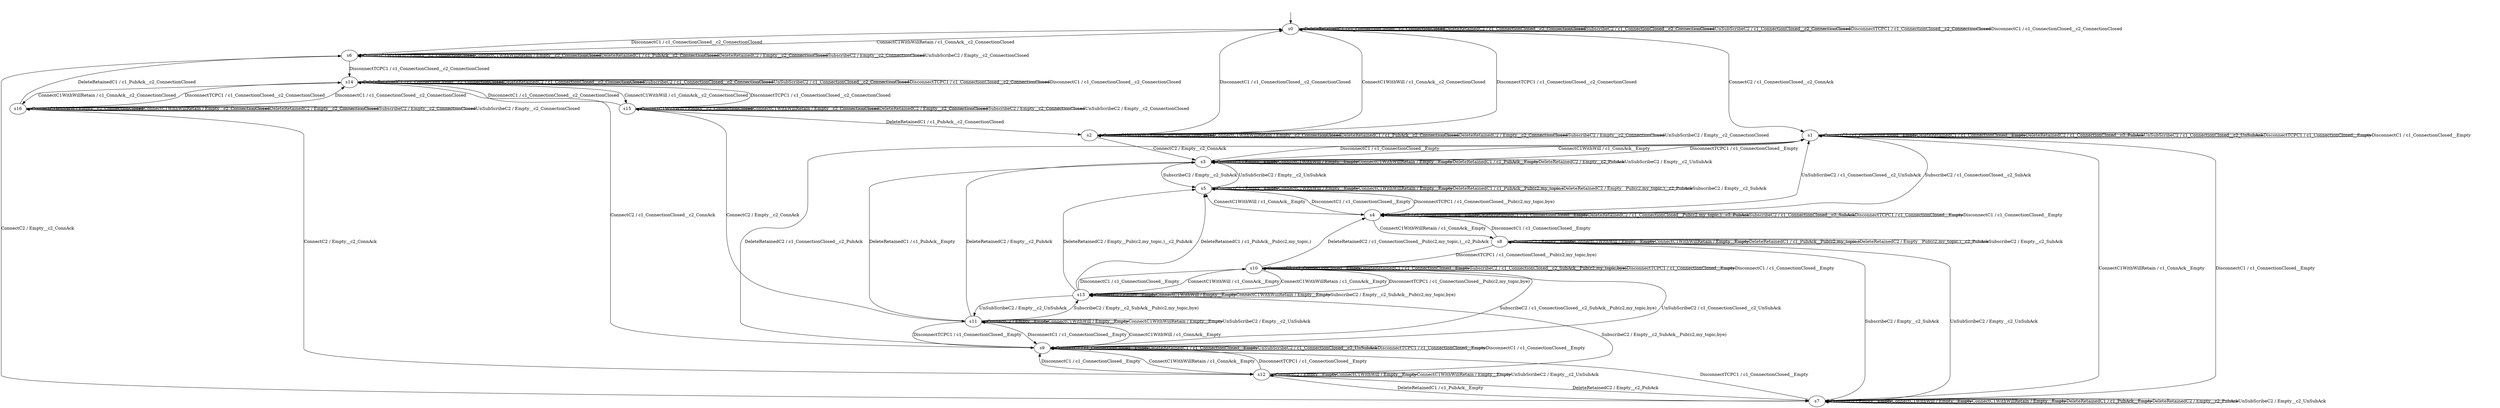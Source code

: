 digraph h3 {
s0 [label="s0"];
s1 [label="s1"];
s2 [label="s2"];
s3 [label="s3"];
s4 [label="s4"];
s5 [label="s5"];
s6 [label="s6"];
s7 [label="s7"];
s8 [label="s8"];
s9 [label="s9"];
s10 [label="s10"];
s11 [label="s11"];
s12 [label="s12"];
s13 [label="s13"];
s14 [label="s14"];
s15 [label="s15"];
s16 [label="s16"];
s0 -> s1 [label="ConnectC2 / c1_ConnectionClosed__c2_ConnAck"];
s0 -> s2 [label="ConnectC1WithWill / c1_ConnAck__c2_ConnectionClosed"];
s0 -> s6 [label="ConnectC1WithWillRetain / c1_ConnAck__c2_ConnectionClosed"];
s0 -> s0 [label="DeleteRetainedC1 / c1_ConnectionClosed__c2_ConnectionClosed"];
s0 -> s0 [label="DeleteRetainedC2 / c1_ConnectionClosed__c2_ConnectionClosed"];
s0 -> s0 [label="SubscribeC2 / c1_ConnectionClosed__c2_ConnectionClosed"];
s0 -> s0 [label="UnSubScribeC2 / c1_ConnectionClosed__c2_ConnectionClosed"];
s0 -> s0 [label="DisconnectTCPC1 / c1_ConnectionClosed__c2_ConnectionClosed"];
s0 -> s0 [label="DisconnectC1 / c1_ConnectionClosed__c2_ConnectionClosed"];
s1 -> s1 [label="ConnectC2 / c1_ConnectionClosed__Empty"];
s1 -> s3 [label="ConnectC1WithWill / c1_ConnAck__Empty"];
s1 -> s7 [label="ConnectC1WithWillRetain / c1_ConnAck__Empty"];
s1 -> s1 [label="DeleteRetainedC1 / c1_ConnectionClosed__Empty"];
s1 -> s1 [label="DeleteRetainedC2 / c1_ConnectionClosed__c2_PubAck"];
s1 -> s4 [label="SubscribeC2 / c1_ConnectionClosed__c2_SubAck"];
s1 -> s1 [label="UnSubScribeC2 / c1_ConnectionClosed__c2_UnSubAck"];
s1 -> s1 [label="DisconnectTCPC1 / c1_ConnectionClosed__Empty"];
s1 -> s1 [label="DisconnectC1 / c1_ConnectionClosed__Empty"];
s2 -> s3 [label="ConnectC2 / Empty__c2_ConnAck"];
s2 -> s2 [label="ConnectC1WithWill / Empty__c2_ConnectionClosed"];
s2 -> s2 [label="ConnectC1WithWillRetain / Empty__c2_ConnectionClosed"];
s2 -> s2 [label="DeleteRetainedC1 / c1_PubAck__c2_ConnectionClosed"];
s2 -> s2 [label="DeleteRetainedC2 / Empty__c2_ConnectionClosed"];
s2 -> s2 [label="SubscribeC2 / Empty__c2_ConnectionClosed"];
s2 -> s2 [label="UnSubScribeC2 / Empty__c2_ConnectionClosed"];
s2 -> s0 [label="DisconnectTCPC1 / c1_ConnectionClosed__c2_ConnectionClosed"];
s2 -> s0 [label="DisconnectC1 / c1_ConnectionClosed__c2_ConnectionClosed"];
s3 -> s3 [label="ConnectC2 / Empty__Empty"];
s3 -> s3 [label="ConnectC1WithWill / Empty__Empty"];
s3 -> s3 [label="ConnectC1WithWillRetain / Empty__Empty"];
s3 -> s3 [label="DeleteRetainedC1 / c1_PubAck__Empty"];
s3 -> s3 [label="DeleteRetainedC2 / Empty__c2_PubAck"];
s3 -> s5 [label="SubscribeC2 / Empty__c2_SubAck"];
s3 -> s3 [label="UnSubScribeC2 / Empty__c2_UnSubAck"];
s3 -> s1 [label="DisconnectTCPC1 / c1_ConnectionClosed__Empty"];
s3 -> s1 [label="DisconnectC1 / c1_ConnectionClosed__Empty"];
s4 -> s4 [label="ConnectC2 / c1_ConnectionClosed__Empty"];
s4 -> s5 [label="ConnectC1WithWill / c1_ConnAck__Empty"];
s4 -> s8 [label="ConnectC1WithWillRetain / c1_ConnAck__Empty"];
s4 -> s4 [label="DeleteRetainedC1 / c1_ConnectionClosed__Empty"];
s4 -> s4 [label="DeleteRetainedC2 / c1_ConnectionClosed__Pub(c2,my_topic,)__c2_PubAck"];
s4 -> s4 [label="SubscribeC2 / c1_ConnectionClosed__c2_SubAck"];
s4 -> s1 [label="UnSubScribeC2 / c1_ConnectionClosed__c2_UnSubAck"];
s4 -> s4 [label="DisconnectTCPC1 / c1_ConnectionClosed__Empty"];
s4 -> s4 [label="DisconnectC1 / c1_ConnectionClosed__Empty"];
s5 -> s5 [label="ConnectC2 / Empty__Empty"];
s5 -> s5 [label="ConnectC1WithWill / Empty__Empty"];
s5 -> s5 [label="ConnectC1WithWillRetain / Empty__Empty"];
s5 -> s5 [label="DeleteRetainedC1 / c1_PubAck__Pub(c2,my_topic,)"];
s5 -> s5 [label="DeleteRetainedC2 / Empty__Pub(c2,my_topic,)__c2_PubAck"];
s5 -> s5 [label="SubscribeC2 / Empty__c2_SubAck"];
s5 -> s3 [label="UnSubScribeC2 / Empty__c2_UnSubAck"];
s5 -> s4 [label="DisconnectTCPC1 / c1_ConnectionClosed__Pub(c2,my_topic,bye)"];
s5 -> s4 [label="DisconnectC1 / c1_ConnectionClosed__Empty"];
s6 -> s7 [label="ConnectC2 / Empty__c2_ConnAck"];
s6 -> s6 [label="ConnectC1WithWill / Empty__c2_ConnectionClosed"];
s6 -> s6 [label="ConnectC1WithWillRetain / Empty__c2_ConnectionClosed"];
s6 -> s6 [label="DeleteRetainedC1 / c1_PubAck__c2_ConnectionClosed"];
s6 -> s6 [label="DeleteRetainedC2 / Empty__c2_ConnectionClosed"];
s6 -> s6 [label="SubscribeC2 / Empty__c2_ConnectionClosed"];
s6 -> s6 [label="UnSubScribeC2 / Empty__c2_ConnectionClosed"];
s6 -> s14 [label="DisconnectTCPC1 / c1_ConnectionClosed__c2_ConnectionClosed"];
s6 -> s0 [label="DisconnectC1 / c1_ConnectionClosed__c2_ConnectionClosed"];
s7 -> s7 [label="ConnectC2 / Empty__Empty"];
s7 -> s7 [label="ConnectC1WithWill / Empty__Empty"];
s7 -> s7 [label="ConnectC1WithWillRetain / Empty__Empty"];
s7 -> s7 [label="DeleteRetainedC1 / c1_PubAck__Empty"];
s7 -> s7 [label="DeleteRetainedC2 / Empty__c2_PubAck"];
s7 -> s8 [label="SubscribeC2 / Empty__c2_SubAck"];
s7 -> s7 [label="UnSubScribeC2 / Empty__c2_UnSubAck"];
s7 -> s9 [label="DisconnectTCPC1 / c1_ConnectionClosed__Empty"];
s7 -> s1 [label="DisconnectC1 / c1_ConnectionClosed__Empty"];
s8 -> s8 [label="ConnectC2 / Empty__Empty"];
s8 -> s8 [label="ConnectC1WithWill / Empty__Empty"];
s8 -> s8 [label="ConnectC1WithWillRetain / Empty__Empty"];
s8 -> s8 [label="DeleteRetainedC1 / c1_PubAck__Pub(c2,my_topic,)"];
s8 -> s8 [label="DeleteRetainedC2 / Empty__Pub(c2,my_topic,)__c2_PubAck"];
s8 -> s8 [label="SubscribeC2 / Empty__c2_SubAck"];
s8 -> s7 [label="UnSubScribeC2 / Empty__c2_UnSubAck"];
s8 -> s10 [label="DisconnectTCPC1 / c1_ConnectionClosed__Pub(c2,my_topic,bye)"];
s8 -> s4 [label="DisconnectC1 / c1_ConnectionClosed__Empty"];
s9 -> s9 [label="ConnectC2 / c1_ConnectionClosed__Empty"];
s9 -> s11 [label="ConnectC1WithWill / c1_ConnAck__Empty"];
s9 -> s12 [label="ConnectC1WithWillRetain / c1_ConnAck__Empty"];
s9 -> s9 [label="DeleteRetainedC1 / c1_ConnectionClosed__Empty"];
s9 -> s1 [label="DeleteRetainedC2 / c1_ConnectionClosed__c2_PubAck"];
s9 -> s10 [label="SubscribeC2 / c1_ConnectionClosed__c2_SubAck__Pub(c2,my_topic,bye)"];
s9 -> s9 [label="UnSubScribeC2 / c1_ConnectionClosed__c2_UnSubAck"];
s9 -> s9 [label="DisconnectTCPC1 / c1_ConnectionClosed__Empty"];
s9 -> s9 [label="DisconnectC1 / c1_ConnectionClosed__Empty"];
s10 -> s10 [label="ConnectC2 / c1_ConnectionClosed__Empty"];
s10 -> s13 [label="ConnectC1WithWill / c1_ConnAck__Empty"];
s10 -> s13 [label="ConnectC1WithWillRetain / c1_ConnAck__Empty"];
s10 -> s10 [label="DeleteRetainedC1 / c1_ConnectionClosed__Empty"];
s10 -> s4 [label="DeleteRetainedC2 / c1_ConnectionClosed__Pub(c2,my_topic,)__c2_PubAck"];
s10 -> s10 [label="SubscribeC2 / c1_ConnectionClosed__c2_SubAck__Pub(c2,my_topic,bye)"];
s10 -> s9 [label="UnSubScribeC2 / c1_ConnectionClosed__c2_UnSubAck"];
s10 -> s10 [label="DisconnectTCPC1 / c1_ConnectionClosed__Empty"];
s10 -> s10 [label="DisconnectC1 / c1_ConnectionClosed__Empty"];
s11 -> s11 [label="ConnectC2 / Empty__Empty"];
s11 -> s11 [label="ConnectC1WithWill / Empty__Empty"];
s11 -> s11 [label="ConnectC1WithWillRetain / Empty__Empty"];
s11 -> s3 [label="DeleteRetainedC1 / c1_PubAck__Empty"];
s11 -> s3 [label="DeleteRetainedC2 / Empty__c2_PubAck"];
s11 -> s13 [label="SubscribeC2 / Empty__c2_SubAck__Pub(c2,my_topic,bye)"];
s11 -> s11 [label="UnSubScribeC2 / Empty__c2_UnSubAck"];
s11 -> s9 [label="DisconnectTCPC1 / c1_ConnectionClosed__Empty"];
s11 -> s9 [label="DisconnectC1 / c1_ConnectionClosed__Empty"];
s12 -> s12 [label="ConnectC2 / Empty__Empty"];
s12 -> s12 [label="ConnectC1WithWill / Empty__Empty"];
s12 -> s12 [label="ConnectC1WithWillRetain / Empty__Empty"];
s12 -> s7 [label="DeleteRetainedC1 / c1_PubAck__Empty"];
s12 -> s7 [label="DeleteRetainedC2 / Empty__c2_PubAck"];
s12 -> s13 [label="SubscribeC2 / Empty__c2_SubAck__Pub(c2,my_topic,bye)"];
s12 -> s12 [label="UnSubScribeC2 / Empty__c2_UnSubAck"];
s12 -> s9 [label="DisconnectTCPC1 / c1_ConnectionClosed__Empty"];
s12 -> s9 [label="DisconnectC1 / c1_ConnectionClosed__Empty"];
s13 -> s13 [label="ConnectC2 / Empty__Empty"];
s13 -> s13 [label="ConnectC1WithWill / Empty__Empty"];
s13 -> s13 [label="ConnectC1WithWillRetain / Empty__Empty"];
s13 -> s5 [label="DeleteRetainedC1 / c1_PubAck__Pub(c2,my_topic,)"];
s13 -> s5 [label="DeleteRetainedC2 / Empty__Pub(c2,my_topic,)__c2_PubAck"];
s13 -> s13 [label="SubscribeC2 / Empty__c2_SubAck__Pub(c2,my_topic,bye)"];
s13 -> s11 [label="UnSubScribeC2 / Empty__c2_UnSubAck"];
s13 -> s10 [label="DisconnectTCPC1 / c1_ConnectionClosed__Pub(c2,my_topic,bye)"];
s13 -> s10 [label="DisconnectC1 / c1_ConnectionClosed__Empty"];
s14 -> s9 [label="ConnectC2 / c1_ConnectionClosed__c2_ConnAck"];
s14 -> s15 [label="ConnectC1WithWill / c1_ConnAck__c2_ConnectionClosed"];
s14 -> s16 [label="ConnectC1WithWillRetain / c1_ConnAck__c2_ConnectionClosed"];
s14 -> s14 [label="DeleteRetainedC1 / c1_ConnectionClosed__c2_ConnectionClosed"];
s14 -> s14 [label="DeleteRetainedC2 / c1_ConnectionClosed__c2_ConnectionClosed"];
s14 -> s14 [label="SubscribeC2 / c1_ConnectionClosed__c2_ConnectionClosed"];
s14 -> s14 [label="UnSubScribeC2 / c1_ConnectionClosed__c2_ConnectionClosed"];
s14 -> s14 [label="DisconnectTCPC1 / c1_ConnectionClosed__c2_ConnectionClosed"];
s14 -> s14 [label="DisconnectC1 / c1_ConnectionClosed__c2_ConnectionClosed"];
s15 -> s11 [label="ConnectC2 / Empty__c2_ConnAck"];
s15 -> s15 [label="ConnectC1WithWill / Empty__c2_ConnectionClosed"];
s15 -> s15 [label="ConnectC1WithWillRetain / Empty__c2_ConnectionClosed"];
s15 -> s2 [label="DeleteRetainedC1 / c1_PubAck__c2_ConnectionClosed"];
s15 -> s15 [label="DeleteRetainedC2 / Empty__c2_ConnectionClosed"];
s15 -> s15 [label="SubscribeC2 / Empty__c2_ConnectionClosed"];
s15 -> s15 [label="UnSubScribeC2 / Empty__c2_ConnectionClosed"];
s15 -> s14 [label="DisconnectTCPC1 / c1_ConnectionClosed__c2_ConnectionClosed"];
s15 -> s14 [label="DisconnectC1 / c1_ConnectionClosed__c2_ConnectionClosed"];
s16 -> s12 [label="ConnectC2 / Empty__c2_ConnAck"];
s16 -> s16 [label="ConnectC1WithWill / Empty__c2_ConnectionClosed"];
s16 -> s16 [label="ConnectC1WithWillRetain / Empty__c2_ConnectionClosed"];
s16 -> s6 [label="DeleteRetainedC1 / c1_PubAck__c2_ConnectionClosed"];
s16 -> s16 [label="DeleteRetainedC2 / Empty__c2_ConnectionClosed"];
s16 -> s16 [label="SubscribeC2 / Empty__c2_ConnectionClosed"];
s16 -> s16 [label="UnSubScribeC2 / Empty__c2_ConnectionClosed"];
s16 -> s14 [label="DisconnectTCPC1 / c1_ConnectionClosed__c2_ConnectionClosed"];
s16 -> s14 [label="DisconnectC1 / c1_ConnectionClosed__c2_ConnectionClosed"];
__start0 [shape=none, label=""];
__start0 -> s0 [label=""];
}
